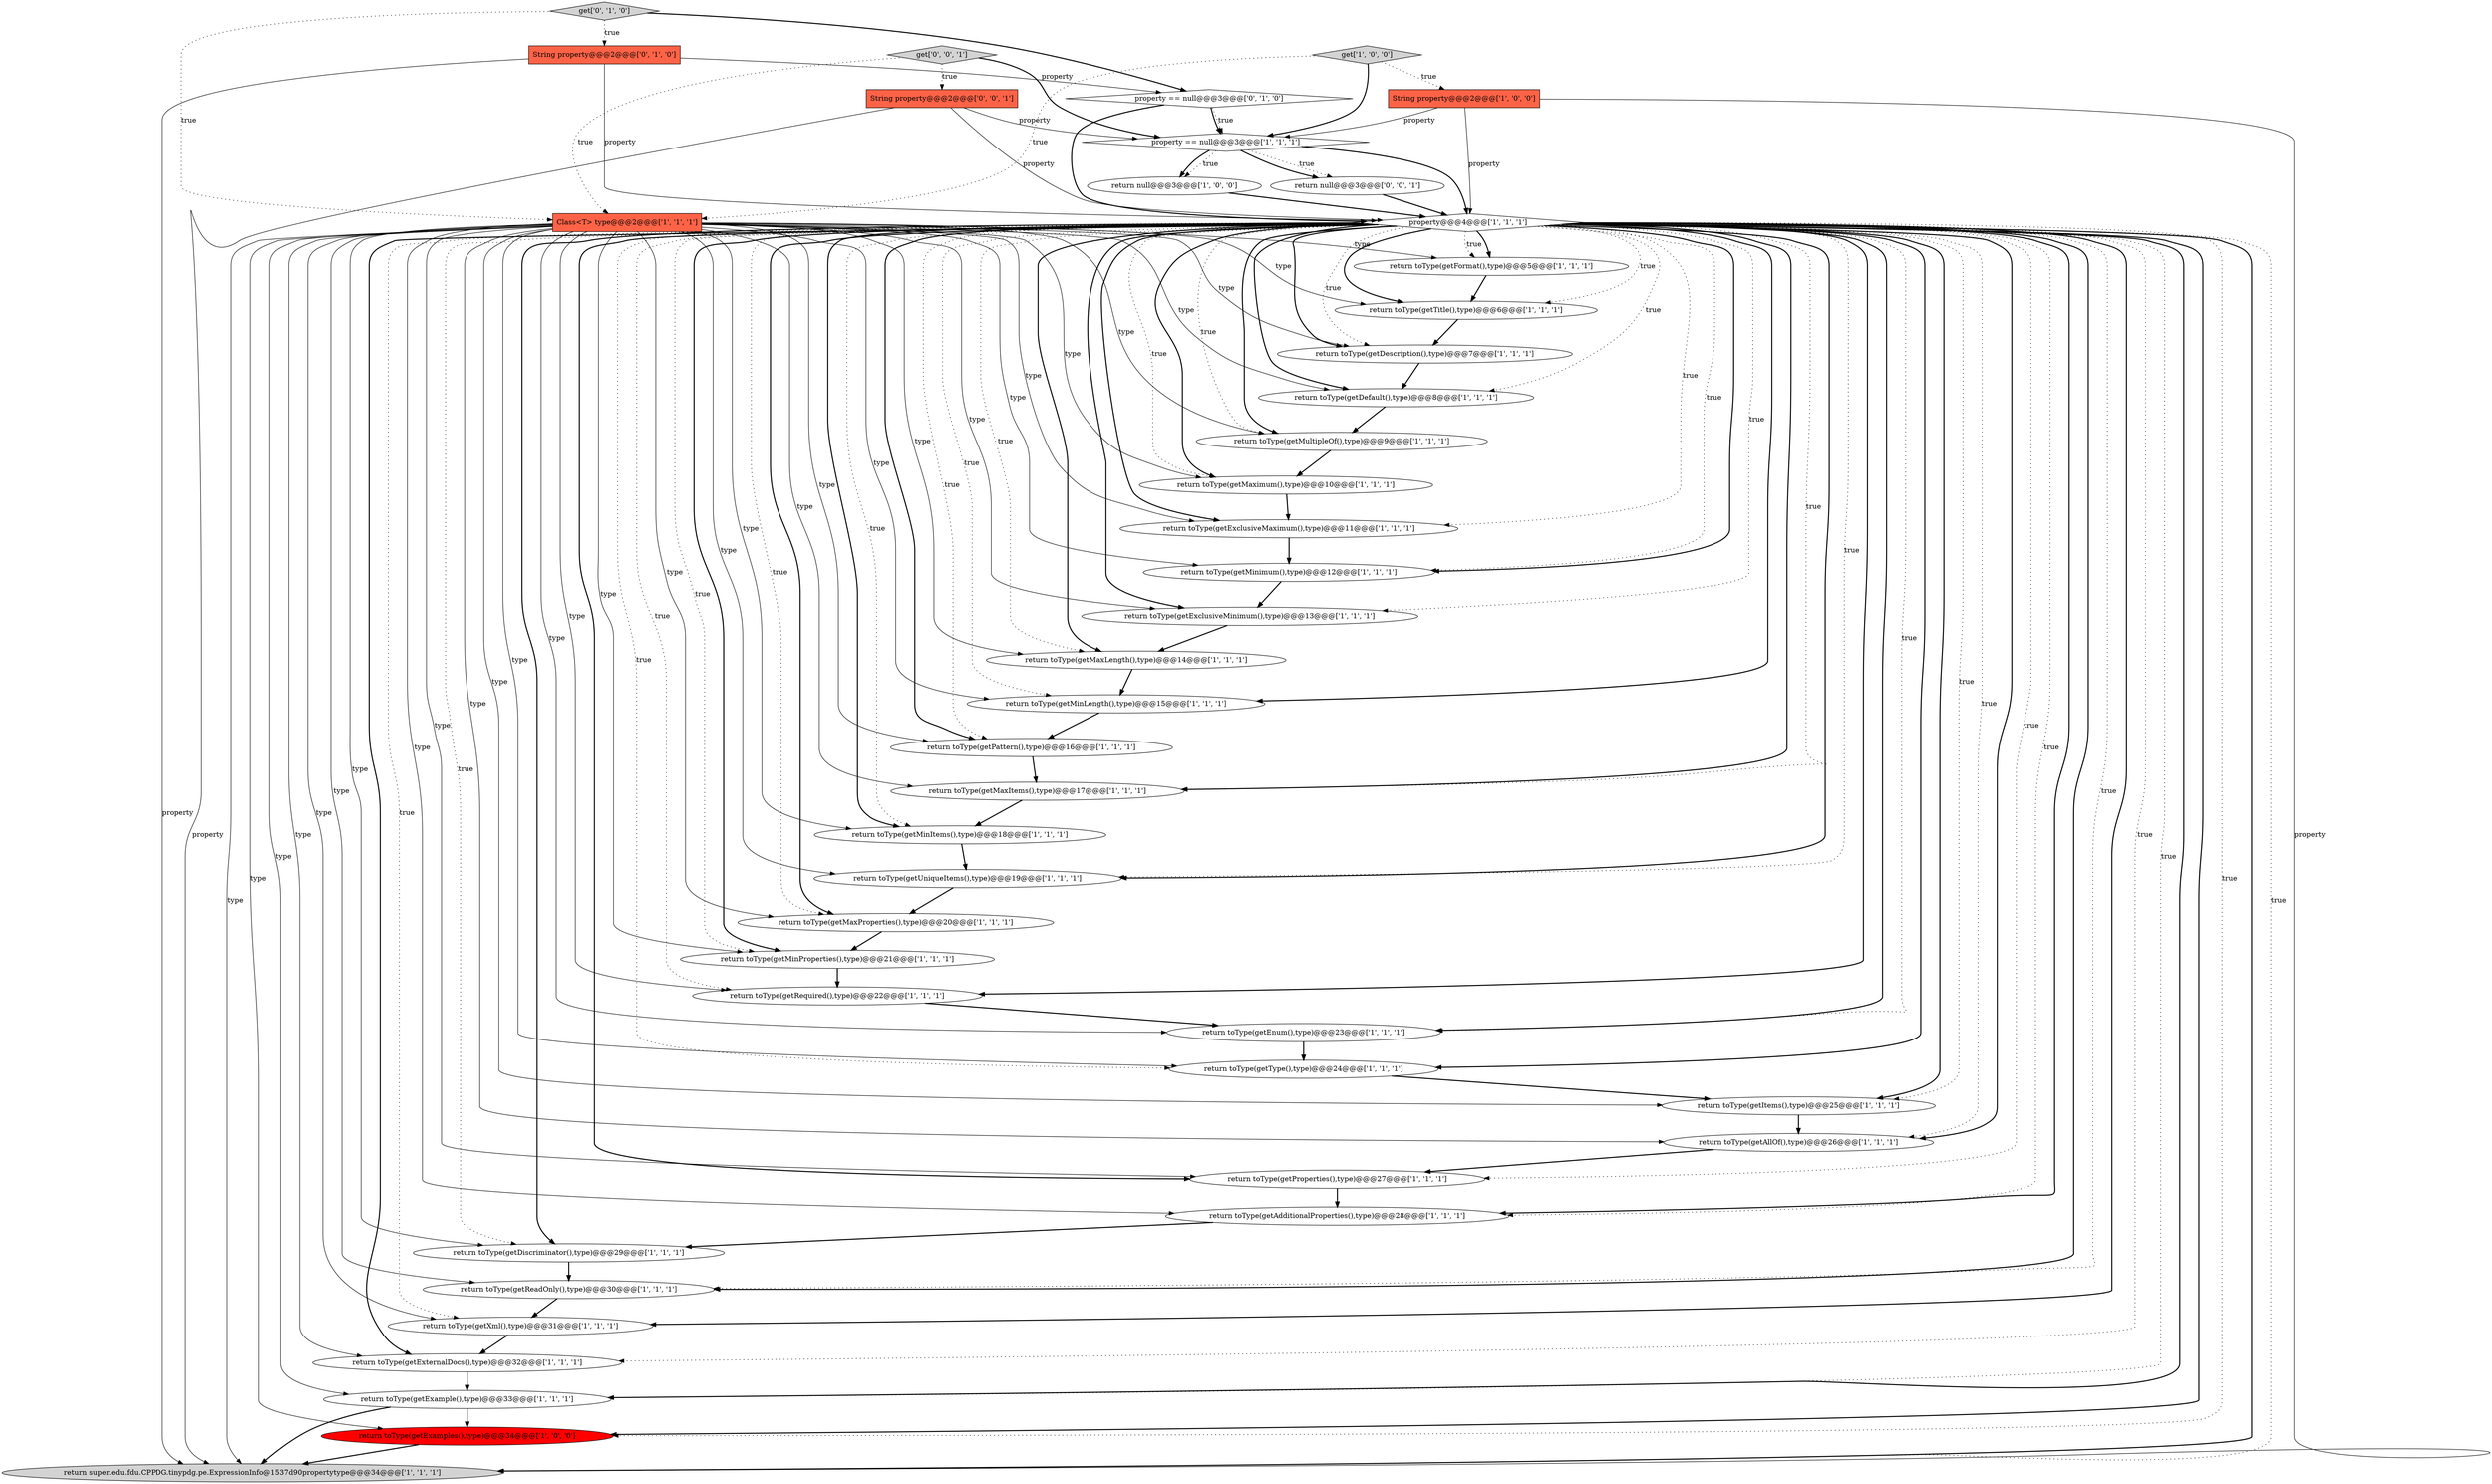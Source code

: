 digraph {
32 [style = filled, label = "return toType(getMinimum(),type)@@@12@@@['1', '1', '1']", fillcolor = white, shape = ellipse image = "AAA0AAABBB1BBB"];
38 [style = filled, label = "property == null@@@3@@@['0', '1', '0']", fillcolor = white, shape = diamond image = "AAA0AAABBB2BBB"];
5 [style = filled, label = "return null@@@3@@@['1', '0', '0']", fillcolor = white, shape = ellipse image = "AAA0AAABBB1BBB"];
21 [style = filled, label = "return toType(getExternalDocs(),type)@@@32@@@['1', '1', '1']", fillcolor = white, shape = ellipse image = "AAA0AAABBB1BBB"];
16 [style = filled, label = "return toType(getEnum(),type)@@@23@@@['1', '1', '1']", fillcolor = white, shape = ellipse image = "AAA0AAABBB1BBB"];
4 [style = filled, label = "return toType(getTitle(),type)@@@6@@@['1', '1', '1']", fillcolor = white, shape = ellipse image = "AAA0AAABBB1BBB"];
26 [style = filled, label = "return toType(getMultipleOf(),type)@@@9@@@['1', '1', '1']", fillcolor = white, shape = ellipse image = "AAA0AAABBB1BBB"];
30 [style = filled, label = "return toType(getItems(),type)@@@25@@@['1', '1', '1']", fillcolor = white, shape = ellipse image = "AAA0AAABBB1BBB"];
42 [style = filled, label = "String property@@@2@@@['0', '0', '1']", fillcolor = tomato, shape = box image = "AAA0AAABBB3BBB"];
17 [style = filled, label = "return toType(getReadOnly(),type)@@@30@@@['1', '1', '1']", fillcolor = white, shape = ellipse image = "AAA0AAABBB1BBB"];
12 [style = filled, label = "return toType(getExample(),type)@@@33@@@['1', '1', '1']", fillcolor = white, shape = ellipse image = "AAA0AAABBB1BBB"];
41 [style = filled, label = "return null@@@3@@@['0', '0', '1']", fillcolor = white, shape = ellipse image = "AAA0AAABBB3BBB"];
39 [style = filled, label = "get['0', '1', '0']", fillcolor = lightgray, shape = diamond image = "AAA0AAABBB2BBB"];
27 [style = filled, label = "return toType(getMinItems(),type)@@@18@@@['1', '1', '1']", fillcolor = white, shape = ellipse image = "AAA0AAABBB1BBB"];
3 [style = filled, label = "return toType(getExclusiveMinimum(),type)@@@13@@@['1', '1', '1']", fillcolor = white, shape = ellipse image = "AAA0AAABBB1BBB"];
14 [style = filled, label = "return toType(getMinLength(),type)@@@15@@@['1', '1', '1']", fillcolor = white, shape = ellipse image = "AAA0AAABBB1BBB"];
25 [style = filled, label = "return toType(getMaximum(),type)@@@10@@@['1', '1', '1']", fillcolor = white, shape = ellipse image = "AAA0AAABBB1BBB"];
1 [style = filled, label = "return toType(getType(),type)@@@24@@@['1', '1', '1']", fillcolor = white, shape = ellipse image = "AAA0AAABBB1BBB"];
11 [style = filled, label = "return toType(getDiscriminator(),type)@@@29@@@['1', '1', '1']", fillcolor = white, shape = ellipse image = "AAA0AAABBB1BBB"];
9 [style = filled, label = "return toType(getExamples(),type)@@@34@@@['1', '0', '0']", fillcolor = red, shape = ellipse image = "AAA1AAABBB1BBB"];
13 [style = filled, label = "return super.edu.fdu.CPPDG.tinypdg.pe.ExpressionInfo@1537d90propertytype@@@34@@@['1', '1', '1']", fillcolor = lightgray, shape = ellipse image = "AAA0AAABBB1BBB"];
19 [style = filled, label = "return toType(getExclusiveMaximum(),type)@@@11@@@['1', '1', '1']", fillcolor = white, shape = ellipse image = "AAA0AAABBB1BBB"];
6 [style = filled, label = "String property@@@2@@@['1', '0', '0']", fillcolor = tomato, shape = box image = "AAA0AAABBB1BBB"];
33 [style = filled, label = "return toType(getMaxProperties(),type)@@@20@@@['1', '1', '1']", fillcolor = white, shape = ellipse image = "AAA0AAABBB1BBB"];
18 [style = filled, label = "property == null@@@3@@@['1', '1', '1']", fillcolor = white, shape = diamond image = "AAA0AAABBB1BBB"];
20 [style = filled, label = "return toType(getMaxItems(),type)@@@17@@@['1', '1', '1']", fillcolor = white, shape = ellipse image = "AAA0AAABBB1BBB"];
29 [style = filled, label = "return toType(getPattern(),type)@@@16@@@['1', '1', '1']", fillcolor = white, shape = ellipse image = "AAA0AAABBB1BBB"];
23 [style = filled, label = "return toType(getDescription(),type)@@@7@@@['1', '1', '1']", fillcolor = white, shape = ellipse image = "AAA0AAABBB1BBB"];
36 [style = filled, label = "return toType(getAllOf(),type)@@@26@@@['1', '1', '1']", fillcolor = white, shape = ellipse image = "AAA0AAABBB1BBB"];
0 [style = filled, label = "property@@@4@@@['1', '1', '1']", fillcolor = white, shape = diamond image = "AAA0AAABBB1BBB"];
31 [style = filled, label = "return toType(getAdditionalProperties(),type)@@@28@@@['1', '1', '1']", fillcolor = white, shape = ellipse image = "AAA0AAABBB1BBB"];
37 [style = filled, label = "String property@@@2@@@['0', '1', '0']", fillcolor = tomato, shape = box image = "AAA0AAABBB2BBB"];
40 [style = filled, label = "get['0', '0', '1']", fillcolor = lightgray, shape = diamond image = "AAA0AAABBB3BBB"];
35 [style = filled, label = "Class<T> type@@@2@@@['1', '1', '1']", fillcolor = tomato, shape = box image = "AAA0AAABBB1BBB"];
34 [style = filled, label = "get['1', '0', '0']", fillcolor = lightgray, shape = diamond image = "AAA0AAABBB1BBB"];
10 [style = filled, label = "return toType(getProperties(),type)@@@27@@@['1', '1', '1']", fillcolor = white, shape = ellipse image = "AAA0AAABBB1BBB"];
8 [style = filled, label = "return toType(getXml(),type)@@@31@@@['1', '1', '1']", fillcolor = white, shape = ellipse image = "AAA0AAABBB1BBB"];
7 [style = filled, label = "return toType(getMinProperties(),type)@@@21@@@['1', '1', '1']", fillcolor = white, shape = ellipse image = "AAA0AAABBB1BBB"];
15 [style = filled, label = "return toType(getRequired(),type)@@@22@@@['1', '1', '1']", fillcolor = white, shape = ellipse image = "AAA0AAABBB1BBB"];
28 [style = filled, label = "return toType(getDefault(),type)@@@8@@@['1', '1', '1']", fillcolor = white, shape = ellipse image = "AAA0AAABBB1BBB"];
2 [style = filled, label = "return toType(getFormat(),type)@@@5@@@['1', '1', '1']", fillcolor = white, shape = ellipse image = "AAA0AAABBB1BBB"];
22 [style = filled, label = "return toType(getUniqueItems(),type)@@@19@@@['1', '1', '1']", fillcolor = white, shape = ellipse image = "AAA0AAABBB1BBB"];
24 [style = filled, label = "return toType(getMaxLength(),type)@@@14@@@['1', '1', '1']", fillcolor = white, shape = ellipse image = "AAA0AAABBB1BBB"];
0->30 [style = bold, label=""];
0->12 [style = dotted, label="true"];
41->0 [style = bold, label=""];
35->29 [style = solid, label="type"];
35->30 [style = solid, label="type"];
0->13 [style = bold, label=""];
3->24 [style = bold, label=""];
35->15 [style = solid, label="type"];
0->19 [style = dotted, label="true"];
35->36 [style = solid, label="type"];
34->18 [style = bold, label=""];
35->9 [style = solid, label="type"];
30->36 [style = bold, label=""];
1->30 [style = bold, label=""];
12->9 [style = bold, label=""];
0->25 [style = dotted, label="true"];
35->24 [style = solid, label="type"];
0->15 [style = bold, label=""];
0->31 [style = dotted, label="true"];
20->27 [style = bold, label=""];
23->28 [style = bold, label=""];
0->14 [style = bold, label=""];
0->21 [style = dotted, label="true"];
35->20 [style = solid, label="type"];
5->0 [style = bold, label=""];
0->25 [style = bold, label=""];
0->24 [style = dotted, label="true"];
0->24 [style = bold, label=""];
0->8 [style = bold, label=""];
25->19 [style = bold, label=""];
39->38 [style = bold, label=""];
35->14 [style = solid, label="type"];
0->3 [style = dotted, label="true"];
32->3 [style = bold, label=""];
35->4 [style = solid, label="type"];
0->11 [style = dotted, label="true"];
18->0 [style = bold, label=""];
0->7 [style = dotted, label="true"];
39->35 [style = dotted, label="true"];
0->3 [style = bold, label=""];
33->7 [style = bold, label=""];
22->33 [style = bold, label=""];
42->18 [style = solid, label="property"];
10->31 [style = bold, label=""];
0->10 [style = dotted, label="true"];
0->19 [style = bold, label=""];
0->17 [style = bold, label=""];
35->7 [style = solid, label="type"];
35->11 [style = solid, label="type"];
0->29 [style = bold, label=""];
0->21 [style = bold, label=""];
2->4 [style = bold, label=""];
27->22 [style = bold, label=""];
31->11 [style = bold, label=""];
40->35 [style = dotted, label="true"];
0->36 [style = bold, label=""];
38->18 [style = dotted, label="true"];
35->3 [style = solid, label="type"];
0->7 [style = bold, label=""];
0->8 [style = dotted, label="true"];
29->20 [style = bold, label=""];
38->18 [style = bold, label=""];
0->23 [style = bold, label=""];
35->21 [style = solid, label="type"];
38->0 [style = bold, label=""];
18->41 [style = dotted, label="true"];
11->17 [style = bold, label=""];
0->14 [style = dotted, label="true"];
0->20 [style = bold, label=""];
18->5 [style = dotted, label="true"];
37->0 [style = solid, label="property"];
37->13 [style = solid, label="property"];
35->10 [style = solid, label="type"];
35->19 [style = solid, label="type"];
18->41 [style = bold, label=""];
0->26 [style = dotted, label="true"];
4->23 [style = bold, label=""];
35->12 [style = solid, label="type"];
0->31 [style = bold, label=""];
40->42 [style = dotted, label="true"];
35->32 [style = solid, label="type"];
17->8 [style = bold, label=""];
0->16 [style = bold, label=""];
35->33 [style = solid, label="type"];
35->16 [style = solid, label="type"];
0->12 [style = bold, label=""];
0->4 [style = dotted, label="true"];
0->11 [style = bold, label=""];
35->23 [style = solid, label="type"];
28->26 [style = bold, label=""];
0->30 [style = dotted, label="true"];
35->27 [style = solid, label="type"];
21->12 [style = bold, label=""];
12->13 [style = bold, label=""];
39->37 [style = dotted, label="true"];
35->1 [style = solid, label="type"];
6->13 [style = solid, label="property"];
19->32 [style = bold, label=""];
37->38 [style = solid, label="property"];
34->35 [style = dotted, label="true"];
16->1 [style = bold, label=""];
0->1 [style = bold, label=""];
35->22 [style = solid, label="type"];
14->29 [style = bold, label=""];
7->15 [style = bold, label=""];
6->0 [style = solid, label="property"];
35->26 [style = solid, label="type"];
0->23 [style = dotted, label="true"];
35->8 [style = solid, label="type"];
0->16 [style = dotted, label="true"];
35->25 [style = solid, label="type"];
0->32 [style = dotted, label="true"];
0->32 [style = bold, label=""];
35->17 [style = solid, label="type"];
0->9 [style = dotted, label="true"];
0->1 [style = dotted, label="true"];
36->10 [style = bold, label=""];
42->0 [style = solid, label="property"];
0->28 [style = dotted, label="true"];
0->9 [style = bold, label=""];
0->13 [style = dotted, label="true"];
0->26 [style = bold, label=""];
0->27 [style = bold, label=""];
0->15 [style = dotted, label="true"];
26->25 [style = bold, label=""];
0->2 [style = bold, label=""];
0->33 [style = dotted, label="true"];
0->20 [style = dotted, label="true"];
40->18 [style = bold, label=""];
35->2 [style = solid, label="type"];
15->16 [style = bold, label=""];
0->36 [style = dotted, label="true"];
0->22 [style = dotted, label="true"];
24->14 [style = bold, label=""];
42->13 [style = solid, label="property"];
0->29 [style = dotted, label="true"];
0->10 [style = bold, label=""];
35->13 [style = solid, label="type"];
0->33 [style = bold, label=""];
35->28 [style = solid, label="type"];
0->4 [style = bold, label=""];
18->5 [style = bold, label=""];
0->22 [style = bold, label=""];
8->21 [style = bold, label=""];
34->6 [style = dotted, label="true"];
0->17 [style = dotted, label="true"];
35->31 [style = solid, label="type"];
0->2 [style = dotted, label="true"];
0->27 [style = dotted, label="true"];
6->18 [style = solid, label="property"];
0->28 [style = bold, label=""];
9->13 [style = bold, label=""];
}
